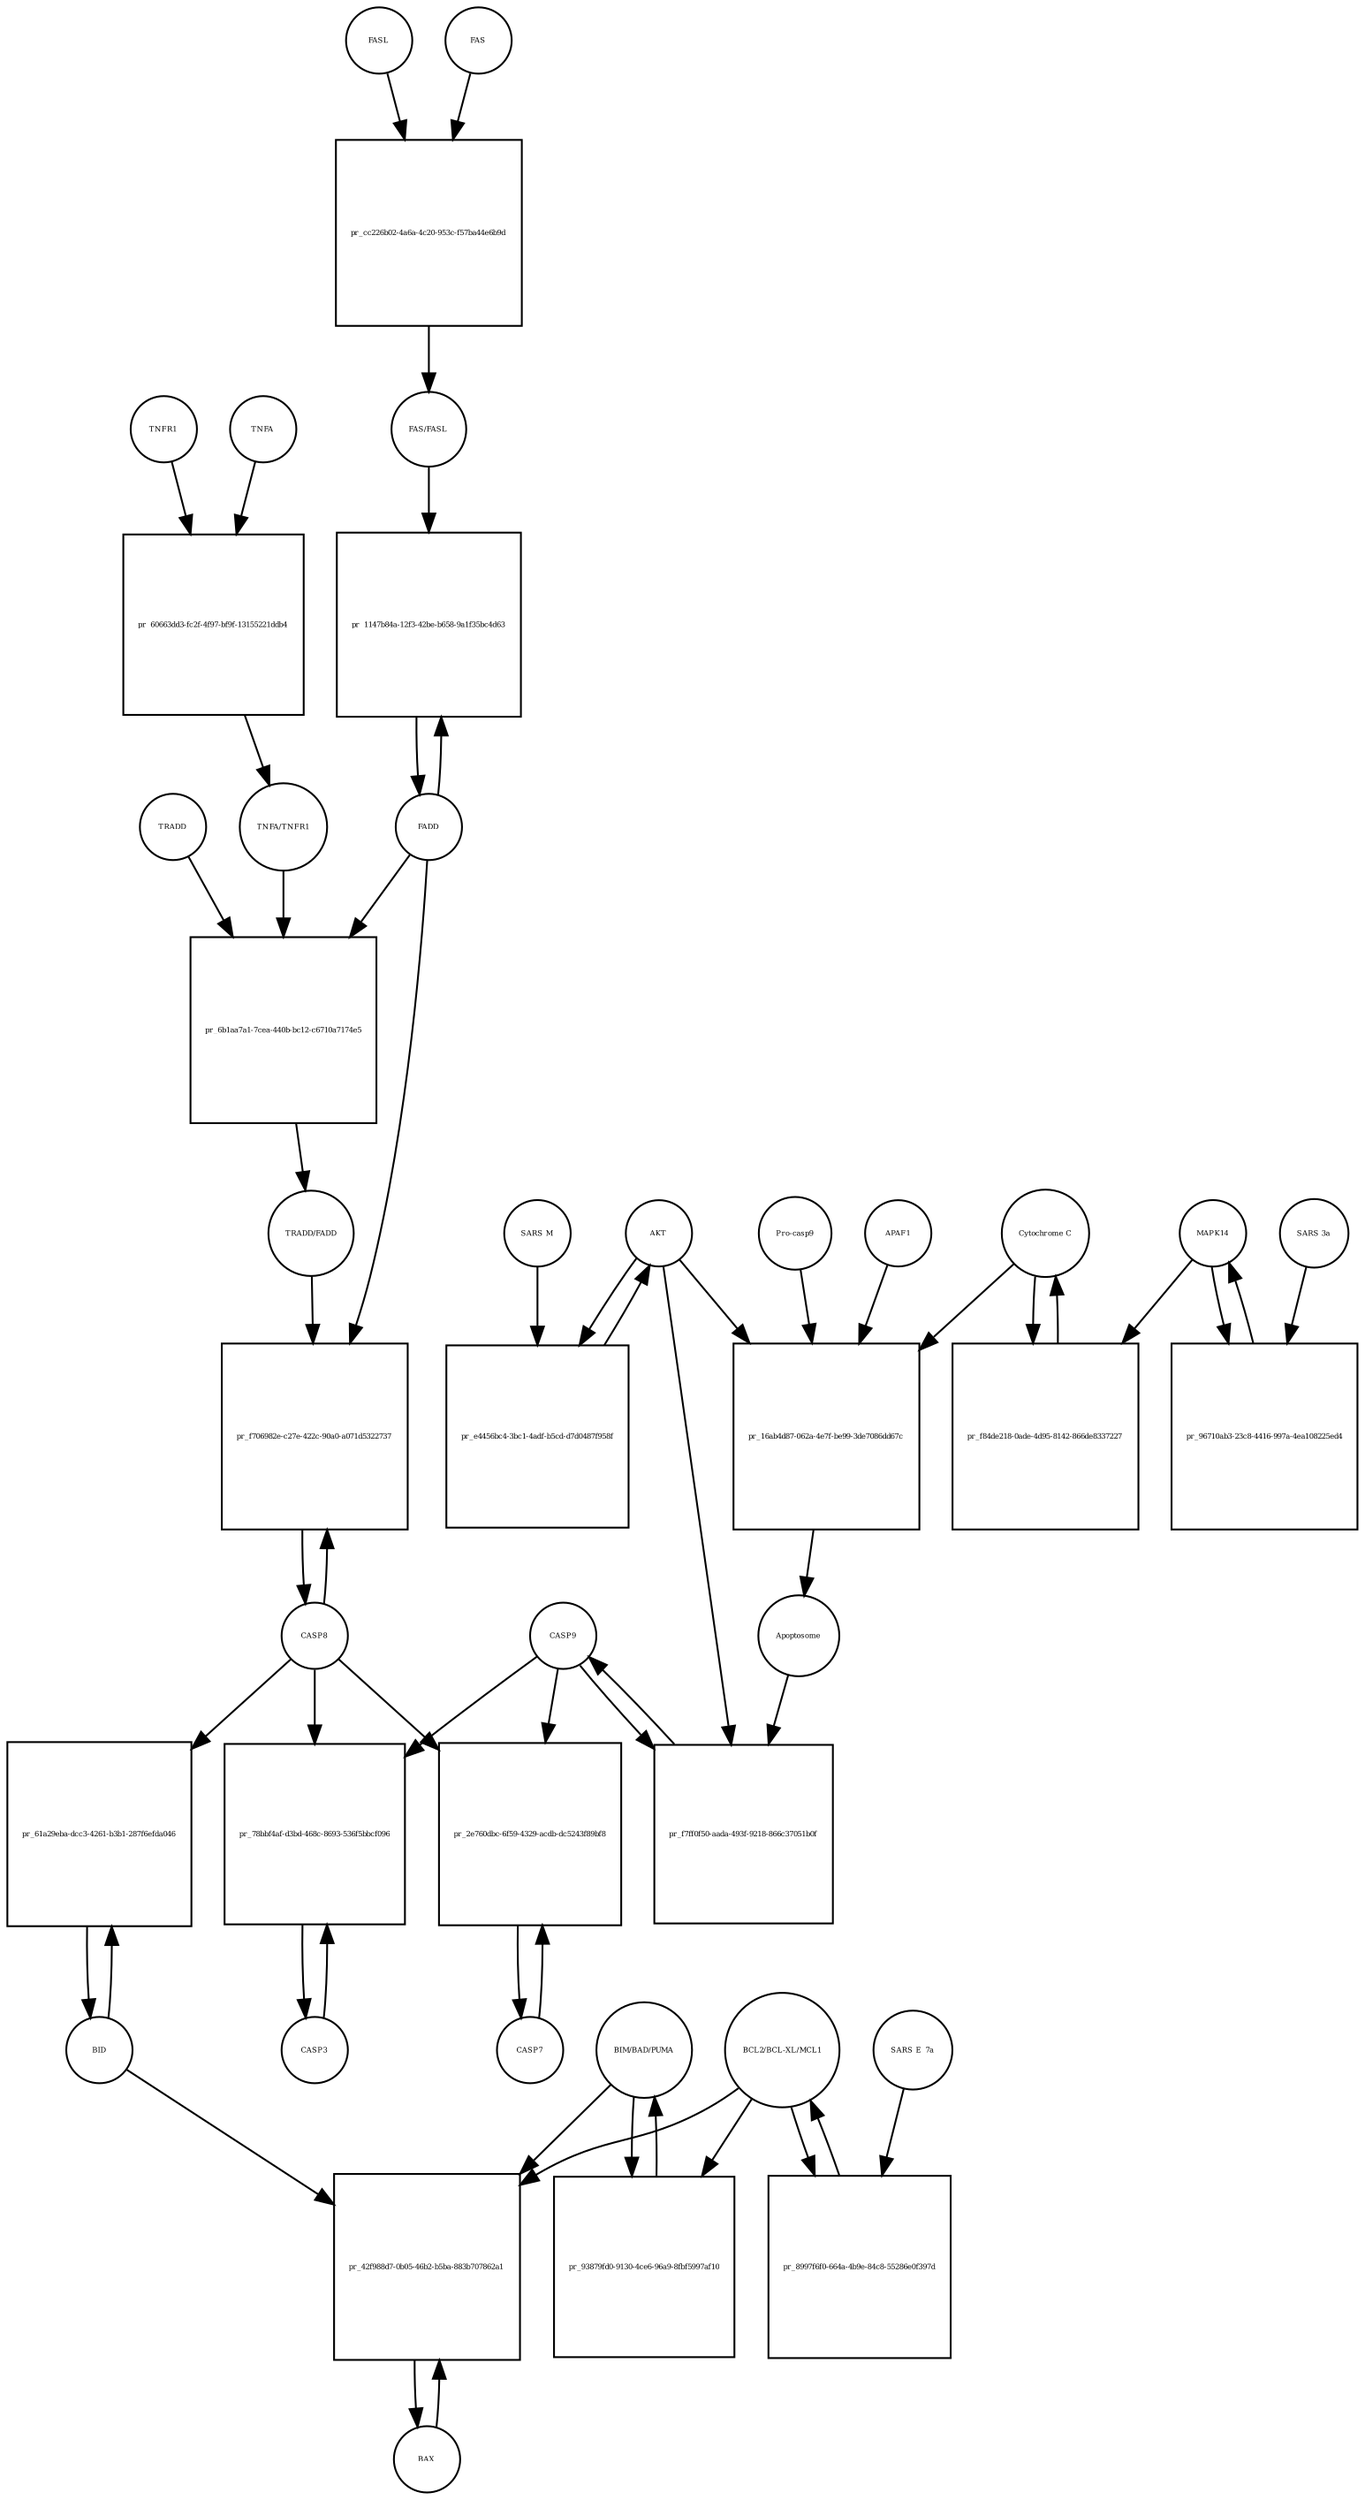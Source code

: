 strict digraph  {
FASL [annotation="", bipartite=0, cls=macromolecule, fontsize=4, label=FASL, shape=circle];
"pr_cc226b02-4a6a-4c20-953c-f57ba44e6b9d" [annotation="", bipartite=1, cls=process, fontsize=4, label="pr_cc226b02-4a6a-4c20-953c-f57ba44e6b9d", shape=square];
FAS [annotation="", bipartite=0, cls=macromolecule, fontsize=4, label=FAS, shape=circle];
"FAS/FASL" [annotation="", bipartite=0, cls=complex, fontsize=4, label="FAS/FASL", shape=circle];
TNFA [annotation="", bipartite=0, cls=macromolecule, fontsize=4, label=TNFA, shape=circle];
"pr_60663dd3-fc2f-4f97-bf9f-13155221ddb4" [annotation="", bipartite=1, cls=process, fontsize=4, label="pr_60663dd3-fc2f-4f97-bf9f-13155221ddb4", shape=square];
TNFR1 [annotation="", bipartite=0, cls=macromolecule, fontsize=4, label=TNFR1, shape=circle];
"TNFA/TNFR1" [annotation="", bipartite=0, cls=complex, fontsize=4, label="TNFA/TNFR1", shape=circle];
FADD [annotation="", bipartite=0, cls=macromolecule, fontsize=4, label=FADD, shape=circle];
"pr_1147b84a-12f3-42be-b658-9a1f35bc4d63" [annotation="", bipartite=1, cls=process, fontsize=4, label="pr_1147b84a-12f3-42be-b658-9a1f35bc4d63", shape=square];
CASP8 [annotation="", bipartite=0, cls=macromolecule, fontsize=4, label=CASP8, shape=circle];
"pr_f706982e-c27e-422c-90a0-a071d5322737" [annotation="", bipartite=1, cls=process, fontsize=4, label="pr_f706982e-c27e-422c-90a0-a071d5322737", shape=square];
"TRADD/FADD" [annotation="", bipartite=0, cls=complex, fontsize=4, label="TRADD/FADD", shape=circle];
CASP3 [annotation="", bipartite=0, cls=macromolecule, fontsize=4, label=CASP3, shape=circle];
"pr_78bbf4af-d3bd-468c-8693-536f5bbcf096" [annotation="", bipartite=1, cls=process, fontsize=4, label="pr_78bbf4af-d3bd-468c-8693-536f5bbcf096", shape=square];
CASP9 [annotation="", bipartite=0, cls=macromolecule, fontsize=4, label=CASP9, shape=circle];
"pr_f7ff0f50-aada-493f-9218-866c37051b0f" [annotation="", bipartite=1, cls=process, fontsize=4, label="pr_f7ff0f50-aada-493f-9218-866c37051b0f", shape=square];
Apoptosome [annotation="", bipartite=0, cls=complex, fontsize=4, label=Apoptosome, shape=circle];
AKT [annotation="", bipartite=0, cls=macromolecule, fontsize=4, label=AKT, shape=circle];
BID [annotation="", bipartite=0, cls=macromolecule, fontsize=4, label=BID, shape=circle];
"pr_61a29eba-dcc3-4261-b3b1-287f6efda046" [annotation="", bipartite=1, cls=process, fontsize=4, label="pr_61a29eba-dcc3-4261-b3b1-287f6efda046", shape=square];
BAX [annotation="", bipartite=0, cls=macromolecule, fontsize=4, label=BAX, shape=circle];
"pr_42f988d7-0b05-46b2-b5ba-883b707862a1" [annotation="", bipartite=1, cls=process, fontsize=4, label="pr_42f988d7-0b05-46b2-b5ba-883b707862a1", shape=square];
"BIM/BAD/PUMA" [annotation="", bipartite=0, cls=complex, fontsize=4, label="BIM/BAD/PUMA", shape=circle];
"BCL2/BCL-XL/MCL1" [annotation="", bipartite=0, cls=complex, fontsize=4, label="BCL2/BCL-XL/MCL1", shape=circle];
"Cytochrome C" [annotation="", bipartite=0, cls=macromolecule, fontsize=4, label="Cytochrome C", shape=circle];
"pr_f84de218-0ade-4d95-8142-866de8337227" [annotation="", bipartite=1, cls=process, fontsize=4, label="pr_f84de218-0ade-4d95-8142-866de8337227", shape=square];
MAPK14 [annotation="", bipartite=0, cls=macromolecule, fontsize=4, label=MAPK14, shape=circle];
APAF1 [annotation="", bipartite=0, cls=macromolecule, fontsize=4, label=APAF1, shape=circle];
"pr_16ab4d87-062a-4e7f-be99-3de7086dd67c" [annotation="", bipartite=1, cls=process, fontsize=4, label="pr_16ab4d87-062a-4e7f-be99-3de7086dd67c", shape=square];
"Pro-casp9" [annotation="", bipartite=0, cls=macromolecule, fontsize=4, label="Pro-casp9", shape=circle];
CASP7 [annotation="", bipartite=0, cls=macromolecule, fontsize=4, label=CASP7, shape=circle];
"pr_2e760dbc-6f59-4329-acdb-dc5243f89bf8" [annotation="", bipartite=1, cls=process, fontsize=4, label="pr_2e760dbc-6f59-4329-acdb-dc5243f89bf8", shape=square];
"pr_e4456bc4-3bc1-4adf-b5cd-d7d0487f958f" [annotation="", bipartite=1, cls=process, fontsize=4, label="pr_e4456bc4-3bc1-4adf-b5cd-d7d0487f958f", shape=square];
"SARS M" [annotation="", bipartite=0, cls=macromolecule, fontsize=4, label="SARS M", shape=circle];
"pr_6b1aa7a1-7cea-440b-bc12-c6710a7174e5" [annotation="", bipartite=1, cls=process, fontsize=4, label="pr_6b1aa7a1-7cea-440b-bc12-c6710a7174e5", shape=square];
TRADD [annotation="", bipartite=0, cls=macromolecule, fontsize=4, label=TRADD, shape=circle];
"pr_96710ab3-23c8-4416-997a-4ea108225ed4" [annotation="", bipartite=1, cls=process, fontsize=4, label="pr_96710ab3-23c8-4416-997a-4ea108225ed4", shape=square];
"SARS 3a" [annotation="", bipartite=0, cls=macromolecule, fontsize=4, label="SARS 3a", shape=circle];
"pr_93879fd0-9130-4ce6-96a9-8fbf5997af10" [annotation="", bipartite=1, cls=process, fontsize=4, label="pr_93879fd0-9130-4ce6-96a9-8fbf5997af10", shape=square];
"pr_8997f6f0-664a-4b9e-84c8-55286e0f397d" [annotation="", bipartite=1, cls=process, fontsize=4, label="pr_8997f6f0-664a-4b9e-84c8-55286e0f397d", shape=square];
"SARS E_7a" [annotation="", bipartite=0, cls=macromolecule, fontsize=4, label="SARS E_7a", shape=circle];
FASL -> "pr_cc226b02-4a6a-4c20-953c-f57ba44e6b9d"  [annotation="", interaction_type=consumption];
"pr_cc226b02-4a6a-4c20-953c-f57ba44e6b9d" -> "FAS/FASL"  [annotation="", interaction_type=production];
FAS -> "pr_cc226b02-4a6a-4c20-953c-f57ba44e6b9d"  [annotation="", interaction_type=consumption];
"FAS/FASL" -> "pr_1147b84a-12f3-42be-b658-9a1f35bc4d63"  [annotation="urn_miriam_kegg.pathway_hsa04210", interaction_type=catalysis];
TNFA -> "pr_60663dd3-fc2f-4f97-bf9f-13155221ddb4"  [annotation="", interaction_type=consumption];
"pr_60663dd3-fc2f-4f97-bf9f-13155221ddb4" -> "TNFA/TNFR1"  [annotation="", interaction_type=production];
TNFR1 -> "pr_60663dd3-fc2f-4f97-bf9f-13155221ddb4"  [annotation="", interaction_type=consumption];
"TNFA/TNFR1" -> "pr_6b1aa7a1-7cea-440b-bc12-c6710a7174e5"  [annotation="urn_miriam_kegg.pathway_hsa04210", interaction_type=catalysis];
FADD -> "pr_1147b84a-12f3-42be-b658-9a1f35bc4d63"  [annotation="", interaction_type=consumption];
FADD -> "pr_f706982e-c27e-422c-90a0-a071d5322737"  [annotation="urn_miriam_kegg.pathway_hsa04210", interaction_type=catalysis];
FADD -> "pr_6b1aa7a1-7cea-440b-bc12-c6710a7174e5"  [annotation="", interaction_type=consumption];
"pr_1147b84a-12f3-42be-b658-9a1f35bc4d63" -> FADD  [annotation="", interaction_type=production];
CASP8 -> "pr_f706982e-c27e-422c-90a0-a071d5322737"  [annotation="", interaction_type=consumption];
CASP8 -> "pr_78bbf4af-d3bd-468c-8693-536f5bbcf096"  [annotation="urn_miriam_kegg.pathway_hsa04210", interaction_type=catalysis];
CASP8 -> "pr_61a29eba-dcc3-4261-b3b1-287f6efda046"  [annotation="urn_miriam_kegg.pathway_hsa04210", interaction_type=catalysis];
CASP8 -> "pr_2e760dbc-6f59-4329-acdb-dc5243f89bf8"  [annotation="urn_miriam_kegg.pathway_hsa04210", interaction_type=catalysis];
"pr_f706982e-c27e-422c-90a0-a071d5322737" -> CASP8  [annotation="", interaction_type=production];
"TRADD/FADD" -> "pr_f706982e-c27e-422c-90a0-a071d5322737"  [annotation="urn_miriam_kegg.pathway_hsa04210", interaction_type=catalysis];
CASP3 -> "pr_78bbf4af-d3bd-468c-8693-536f5bbcf096"  [annotation="", interaction_type=consumption];
"pr_78bbf4af-d3bd-468c-8693-536f5bbcf096" -> CASP3  [annotation="", interaction_type=production];
CASP9 -> "pr_78bbf4af-d3bd-468c-8693-536f5bbcf096"  [annotation="urn_miriam_kegg.pathway_hsa04210", interaction_type=catalysis];
CASP9 -> "pr_f7ff0f50-aada-493f-9218-866c37051b0f"  [annotation="", interaction_type=consumption];
CASP9 -> "pr_2e760dbc-6f59-4329-acdb-dc5243f89bf8"  [annotation="urn_miriam_kegg.pathway_hsa04210", interaction_type=catalysis];
"pr_f7ff0f50-aada-493f-9218-866c37051b0f" -> CASP9  [annotation="", interaction_type=production];
Apoptosome -> "pr_f7ff0f50-aada-493f-9218-866c37051b0f"  [annotation="urn_miriam_kegg.pathway_hsa04210", interaction_type=catalysis];
AKT -> "pr_f7ff0f50-aada-493f-9218-866c37051b0f"  [annotation="urn_miriam_kegg.pathway_hsa04210", interaction_type=inhibition];
AKT -> "pr_16ab4d87-062a-4e7f-be99-3de7086dd67c"  [annotation="urn_miriam_kegg.pathway_hsa04210", interaction_type=inhibition];
AKT -> "pr_e4456bc4-3bc1-4adf-b5cd-d7d0487f958f"  [annotation="", interaction_type=consumption];
BID -> "pr_61a29eba-dcc3-4261-b3b1-287f6efda046"  [annotation="", interaction_type=consumption];
BID -> "pr_42f988d7-0b05-46b2-b5ba-883b707862a1"  [annotation=urn_miriam_pubmed_31226023, interaction_type=catalysis];
"pr_61a29eba-dcc3-4261-b3b1-287f6efda046" -> BID  [annotation="", interaction_type=production];
BAX -> "pr_42f988d7-0b05-46b2-b5ba-883b707862a1"  [annotation="", interaction_type=consumption];
"pr_42f988d7-0b05-46b2-b5ba-883b707862a1" -> BAX  [annotation="", interaction_type=production];
"BIM/BAD/PUMA" -> "pr_42f988d7-0b05-46b2-b5ba-883b707862a1"  [annotation=urn_miriam_pubmed_31226023, interaction_type=catalysis];
"BIM/BAD/PUMA" -> "pr_93879fd0-9130-4ce6-96a9-8fbf5997af10"  [annotation="", interaction_type=consumption];
"BCL2/BCL-XL/MCL1" -> "pr_42f988d7-0b05-46b2-b5ba-883b707862a1"  [annotation=urn_miriam_pubmed_31226023, interaction_type=inhibition];
"BCL2/BCL-XL/MCL1" -> "pr_93879fd0-9130-4ce6-96a9-8fbf5997af10"  [annotation="", interaction_type=inhibition];
"BCL2/BCL-XL/MCL1" -> "pr_8997f6f0-664a-4b9e-84c8-55286e0f397d"  [annotation="", interaction_type=consumption];
"Cytochrome C" -> "pr_f84de218-0ade-4d95-8142-866de8337227"  [annotation="", interaction_type=consumption];
"Cytochrome C" -> "pr_16ab4d87-062a-4e7f-be99-3de7086dd67c"  [annotation="", interaction_type=consumption];
"pr_f84de218-0ade-4d95-8142-866de8337227" -> "Cytochrome C"  [annotation="", interaction_type=production];
MAPK14 -> "pr_f84de218-0ade-4d95-8142-866de8337227"  [annotation="urn_miriam_kegg.pathway_hsa04210|urn_miriam_pubmed_31226023", interaction_type=catalysis];
MAPK14 -> "pr_96710ab3-23c8-4416-997a-4ea108225ed4"  [annotation="", interaction_type=consumption];
APAF1 -> "pr_16ab4d87-062a-4e7f-be99-3de7086dd67c"  [annotation="", interaction_type=consumption];
"pr_16ab4d87-062a-4e7f-be99-3de7086dd67c" -> Apoptosome  [annotation="", interaction_type=production];
"Pro-casp9" -> "pr_16ab4d87-062a-4e7f-be99-3de7086dd67c"  [annotation="", interaction_type=consumption];
CASP7 -> "pr_2e760dbc-6f59-4329-acdb-dc5243f89bf8"  [annotation="", interaction_type=consumption];
"pr_2e760dbc-6f59-4329-acdb-dc5243f89bf8" -> CASP7  [annotation="", interaction_type=production];
"pr_e4456bc4-3bc1-4adf-b5cd-d7d0487f958f" -> AKT  [annotation="", interaction_type=production];
"SARS M" -> "pr_e4456bc4-3bc1-4adf-b5cd-d7d0487f958f"  [annotation=urn_miriam_pubmed_31226023, interaction_type=inhibition];
"pr_6b1aa7a1-7cea-440b-bc12-c6710a7174e5" -> "TRADD/FADD"  [annotation="", interaction_type=production];
TRADD -> "pr_6b1aa7a1-7cea-440b-bc12-c6710a7174e5"  [annotation="", interaction_type=consumption];
"pr_96710ab3-23c8-4416-997a-4ea108225ed4" -> MAPK14  [annotation="", interaction_type=production];
"SARS 3a" -> "pr_96710ab3-23c8-4416-997a-4ea108225ed4"  [annotation=urn_miriam_pubmed_31226023, interaction_type=catalysis];
"pr_93879fd0-9130-4ce6-96a9-8fbf5997af10" -> "BIM/BAD/PUMA"  [annotation="", interaction_type=production];
"pr_8997f6f0-664a-4b9e-84c8-55286e0f397d" -> "BCL2/BCL-XL/MCL1"  [annotation="", interaction_type=production];
"SARS E_7a" -> "pr_8997f6f0-664a-4b9e-84c8-55286e0f397d"  [annotation="", interaction_type=inhibition];
}
